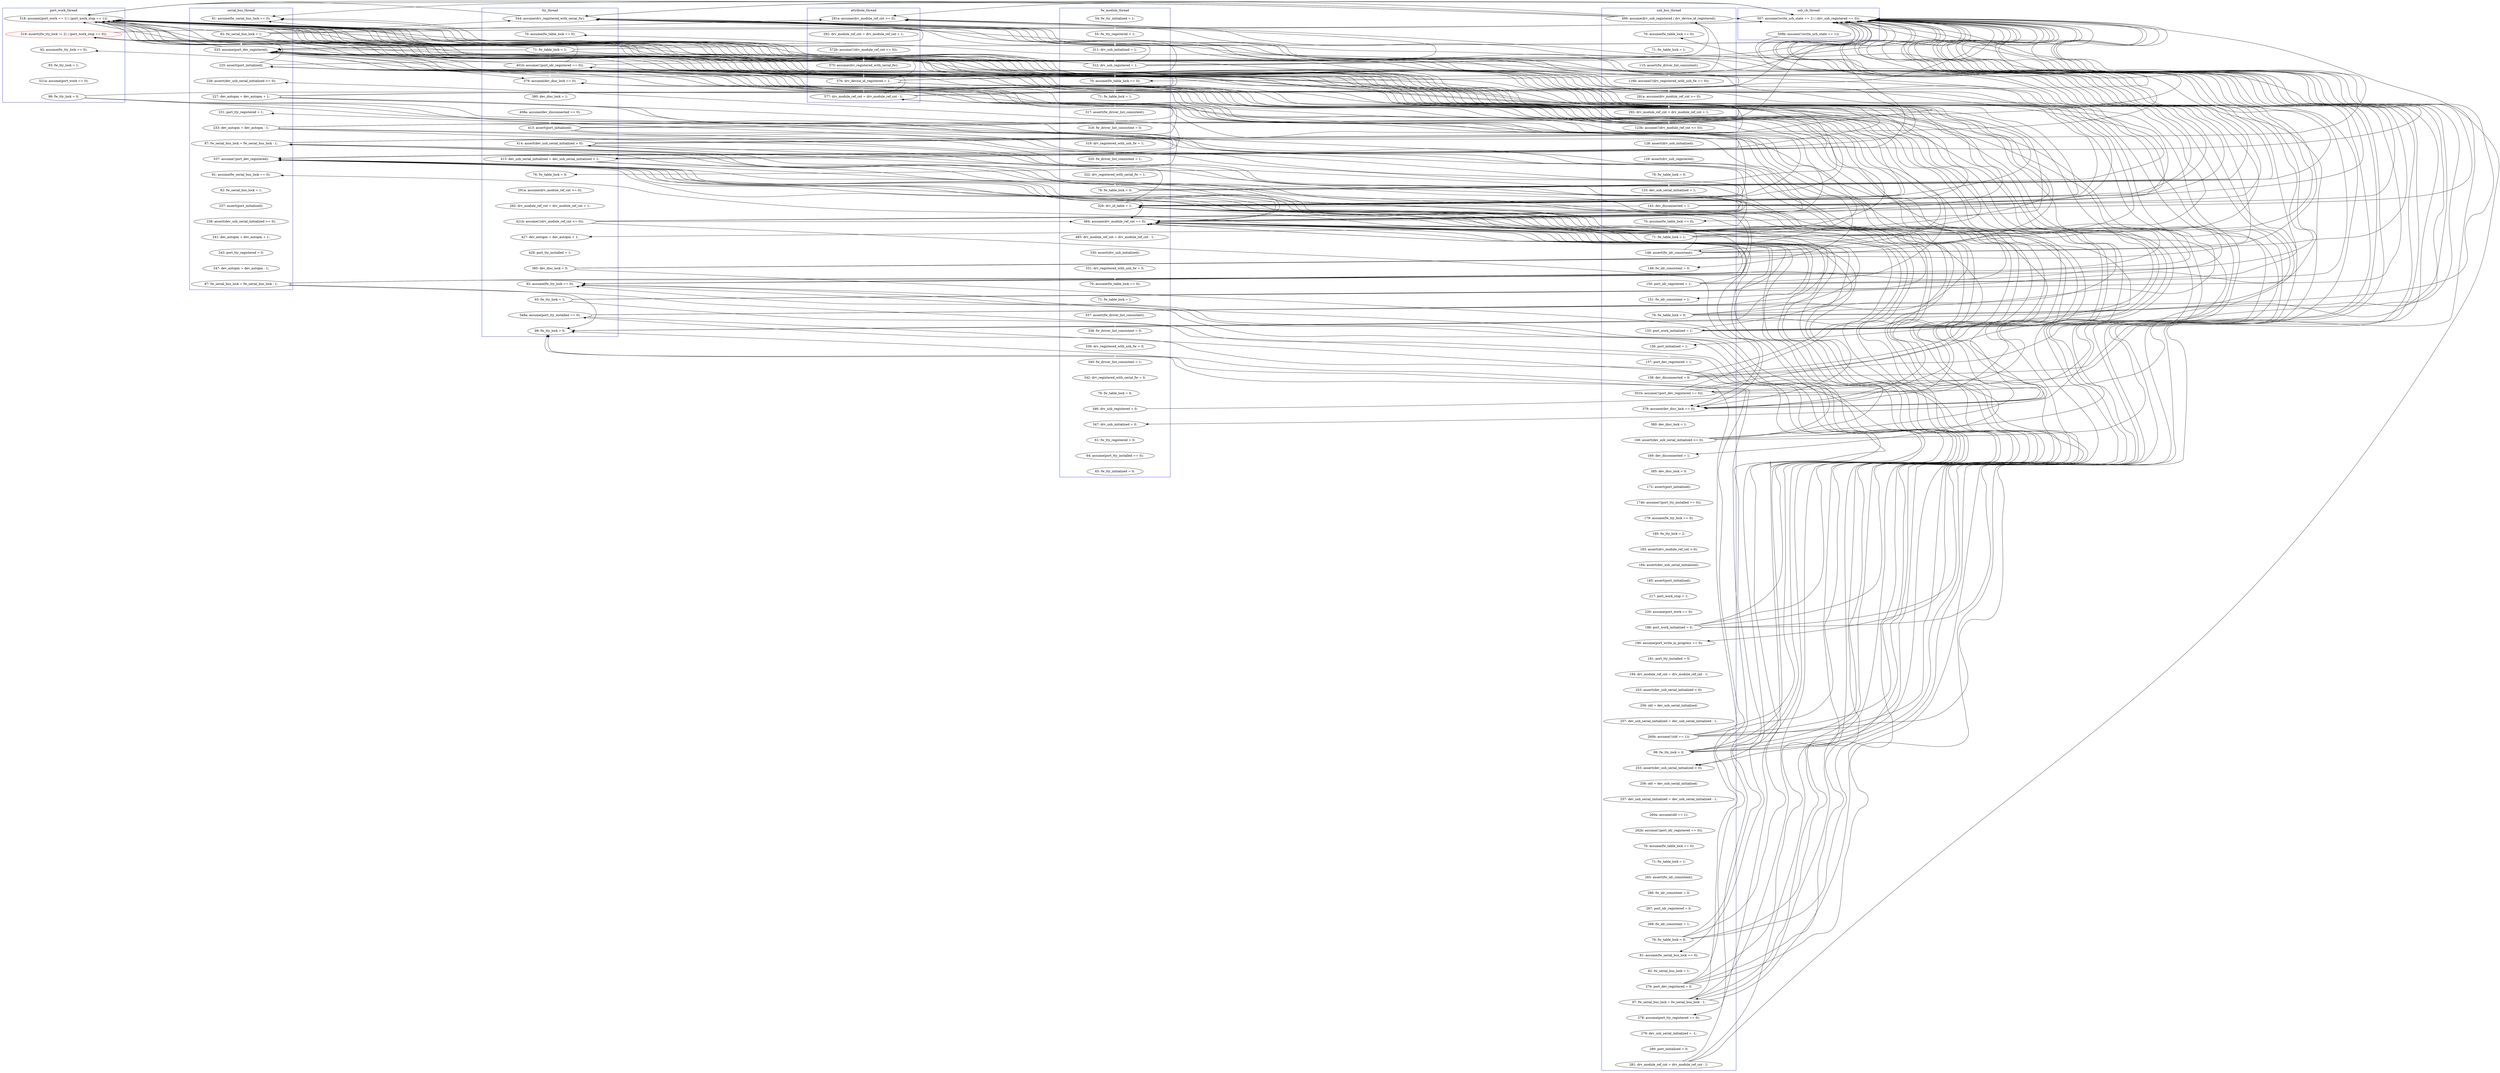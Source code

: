 digraph Counterexample {
	220 -> 329 [color = black, style = solid, constraint = false]
	320 -> 354 [color = black, style = solid, constraint = false]
	131 -> 132 [color = black, style = solid, constraint = false]
	304 -> 308 [color = white, style = solid]
	220 -> 232 [color = white, style = solid]
	105 -> 142 [color = black, style = solid, constraint = false]
	122 -> 132 [color = white, style = solid]
	194 -> 200 [color = black, style = solid, constraint = false]
	303 -> 304 [color = white, style = solid]
	164 -> 354 [color = black, style = solid, constraint = false]
	100 -> 122 [color = black, style = solid, constraint = false]
	167 -> 168 [color = white, style = solid]
	157 -> 164 [color = black, style = solid, constraint = false]
	165 -> 195 [color = black, style = solid, constraint = false]
	115 -> 117 [color = white, style = solid]
	115 -> 220 [color = black, style = solid, constraint = false]
	115 -> 142 [color = black, style = solid, constraint = false]
	354 -> 356 [color = white, style = solid]
	164 -> 165 [color = black, style = solid, constraint = false]
	242 -> 254 [color = black, style = solid, constraint = false]
	184 -> 195 [color = black, style = solid, constraint = false]
	333 -> 334 [color = white, style = solid]
	168 -> 171 [color = black, style = solid, constraint = false]
	61 -> 63 [color = black, style = solid, constraint = false]
	118 -> 121 [color = white, style = solid]
	208 -> 209 [color = white, style = solid]
	337 -> 338 [color = white, style = solid]
	138 -> 220 [color = black, style = solid, constraint = false]
	283 -> 354 [color = black, style = solid, constraint = false]
	137 -> 159 [color = black, style = solid, constraint = false]
	117 -> 220 [color = black, style = solid, constraint = false]
	200 -> 354 [color = black, style = solid, constraint = false]
	199 -> 220 [color = black, style = solid, constraint = false]
	301 -> 303 [color = black, style = solid, constraint = false]
	346 -> 347 [color = white, style = solid]
	255 -> 265 [color = black, style = solid, constraint = false]
	93 -> 159 [color = black, style = solid, constraint = false]
	116 -> 142 [color = black, style = solid, constraint = false]
	242 -> 329 [color = black, style = solid, constraint = false]
	141 -> 354 [color = black, style = solid, constraint = false]
	121 -> 142 [color = black, style = solid, constraint = false]
	350 -> 353 [color = white, style = solid]
	253 -> 265 [color = black, style = solid, constraint = false]
	194 -> 354 [color = black, style = solid, constraint = false]
	157 -> 195 [color = black, style = solid, constraint = false]
	301 -> 321 [color = white, style = solid]
	137 -> 138 [color = black, style = solid, constraint = false]
	52 -> 53 [color = white, style = solid]
	209 -> 210 [color = white, style = solid]
	93 -> 122 [color = black, style = solid, constraint = false]
	131 -> 159 [color = black, style = solid, constraint = false]
	184 -> 200 [color = white, style = solid]
	219 -> 297 [color = black, style = solid, constraint = false]
	177 -> 178 [color = white, style = solid]
	44 -> 109 [color = black, style = solid, constraint = false]
	133 -> 354 [color = black, style = solid, constraint = false]
	301 -> 328 [color = black, style = solid, constraint = false]
	51 -> 52 [color = white, style = solid]
	115 -> 116 [color = black, style = solid, constraint = false]
	212 -> 213 [color = white, style = solid]
	105 -> 220 [color = black, style = solid, constraint = false]
	353 -> 354 [color = black, style = solid, constraint = false]
	121 -> 159 [color = black, style = solid, constraint = false]
	277 -> 278 [color = white, style = solid]
	140 -> 141 [color = white, style = solid]
	131 -> 354 [color = black, style = solid, constraint = false]
	220 -> 354 [color = black, style = solid, constraint = false]
	292 -> 293 [color = white, style = solid]
	246 -> 247 [color = white, style = solid]
	115 -> 159 [color = black, style = solid, constraint = false]
	93 -> 104 [color = white, style = solid]
	115 -> 122 [color = black, style = solid, constraint = false]
	139 -> 140 [color = white, style = solid]
	61 -> 99 [color = black, style = solid, constraint = false]
	223 -> 227 [color = white, style = solid]
	138 -> 142 [color = black, style = solid, constraint = false]
	142 -> 146 [color = black, style = solid, constraint = false]
	200 -> 220 [color = black, style = solid, constraint = false]
	66 -> 68 [color = white, style = solid]
	168 -> 220 [color = black, style = solid, constraint = false]
	293 -> 296 [color = white, style = solid]
	184 -> 220 [color = black, style = solid, constraint = false]
	142 -> 149 [color = black, style = solid, constraint = false]
	322 -> 323 [color = white, style = solid]
	141 -> 149 [color = black, style = solid, constraint = false]
	47 -> 354 [color = black, style = solid, constraint = false]
	232 -> 242 [color = black, style = solid, constraint = false]
	194 -> 195 [color = black, style = solid, constraint = false]
	116 -> 122 [color = black, style = solid, constraint = false]
	283 -> 297 [color = black, style = solid, constraint = false]
	280 -> 283 [color = white, style = solid]
	182 -> 195 [color = black, style = solid, constraint = false]
	296 -> 354 [color = black, style = solid, constraint = false]
	219 -> 221 [color = white, style = solid]
	242 -> 246 [color = black, style = solid, constraint = false]
	329 -> 330 [color = white, style = solid]
	159 -> 354 [color = black, style = solid, constraint = false]
	63 -> 64 [color = white, style = solid]
	297 -> 328 [color = black, style = solid, constraint = false]
	201 -> 204 [color = white, style = solid]
	38 -> 42 [color = white, style = solid]
	114 -> 115 [color = white, style = solid]
	184 -> 329 [color = black, style = solid, constraint = false]
	81 -> 83 [color = white, style = solid]
	195 -> 196 [color = white, style = solid]
	330 -> 333 [color = white, style = solid]
	159 -> 195 [color = black, style = solid, constraint = false]
	199 -> 201 [color = white, style = solid]
	255 -> 354 [color = black, style = solid, constraint = false]
	231 -> 297 [color = black, style = solid, constraint = false]
	138 -> 159 [color = black, style = solid, constraint = false]
	266 -> 267 [color = white, style = solid]
	184 -> 189 [color = black, style = solid, constraint = false]
	142 -> 220 [color = black, style = solid, constraint = false]
	321 -> 322 [color = white, style = solid]
	168 -> 329 [color = black, style = solid, constraint = false]
	291 -> 354 [color = black, style = solid, constraint = false]
	122 -> 354 [color = black, style = solid, constraint = false]
	310 -> 311 [color = white, style = solid]
	217 -> 219 [color = white, style = solid]
	200 -> 297 [color = white, style = solid]
	255 -> 291 [color = white, style = solid]
	121 -> 220 [color = black, style = solid, constraint = false]
	137 -> 354 [color = black, style = solid, constraint = false]
	160 -> 164 [color = black, style = solid, constraint = false]
	146 -> 220 [color = black, style = solid, constraint = false]
	255 -> 329 [color = black, style = solid, constraint = false]
	353 -> 359 [color = white, style = solid]
	150 -> 156 [color = white, style = solid]
	132 -> 133 [color = white, style = solid]
	242 -> 354 [color = black, style = solid, constraint = false]
	141 -> 146 [color = white, style = solid]
	194 -> 220 [color = black, style = solid, constraint = false]
	242 -> 265 [color = white, style = solid]
	68 -> 72 [color = white, style = solid]
	316 -> 320 [color = white, style = solid]
	220 -> 254 [color = black, style = solid, constraint = false]
	328 -> 329 [color = black, style = solid, constraint = false]
	157 -> 160 [color = white, style = solid]
	117 -> 354 [color = black, style = solid, constraint = false]
	182 -> 329 [color = black, style = solid, constraint = false]
	121 -> 122 [color = black, style = solid, constraint = false]
	164 -> 329 [color = black, style = solid, constraint = false]
	189 -> 190 [color = white, style = solid]
	138 -> 149 [color = white, style = solid]
	297 -> 301 [color = black, style = solid, constraint = false]
	311 -> 316 [color = white, style = solid]
	110 -> 113 [color = white, style = solid]
	78 -> 81 [color = white, style = solid]
	105 -> 354 [color = black, style = solid, constraint = false]
	365 -> 367 [color = white, style = solid]
	283 -> 329 [color = black, style = solid, constraint = false]
	117 -> 122 [color = black, style = solid, constraint = false]
	105 -> 116 [color = white, style = solid]
	190 -> 194 [color = white, style = solid]
	146 -> 149 [color = black, style = solid, constraint = false]
	213 -> 216 [color = white, style = solid]
	183 -> 184 [color = white, style = solid]
	200 -> 329 [color = black, style = solid, constraint = false]
	210 -> 211 [color = white, style = solid]
	320 -> 329 [color = black, style = solid, constraint = false]
	165 -> 167 [color = black, style = solid, constraint = false]
	99 -> 100 [color = white, style = solid]
	297 -> 354 [color = black, style = solid, constraint = false]
	122 -> 123 [color = black, style = solid, constraint = false]
	296 -> 297 [color = black, style = solid, constraint = false]
	199 -> 200 [color = black, style = solid, constraint = false]
	157 -> 159 [color = black, style = solid, constraint = false]
	133 -> 137 [color = black, style = solid, constraint = false]
	76 -> 77 [color = white, style = solid]
	159 -> 164 [color = black, style = solid, constraint = false]
	231 -> 242 [color = white, style = solid]
	53 -> 55 [color = white, style = solid]
	141 -> 142 [color = black, style = solid, constraint = false]
	133 -> 220 [color = black, style = solid, constraint = false]
	345 -> 346 [color = white, style = solid]
	265 -> 266 [color = white, style = solid]
	194 -> 254 [color = white, style = solid]
	228 -> 229 [color = white, style = solid]
	165 -> 171 [color = white, style = solid]
	301 -> 354 [color = black, style = solid, constraint = false]
	216 -> 217 [color = white, style = solid]
	61 -> 159 [color = white, style = solid]
	165 -> 220 [color = black, style = solid, constraint = false]
	47 -> 220 [color = black, style = solid, constraint = false]
	269 -> 271 [color = white, style = solid]
	309 -> 310 [color = white, style = solid]
	222 -> 223 [color = white, style = solid]
	220 -> 221 [color = black, style = solid, constraint = false]
	142 -> 164 [color = white, style = solid]
	160 -> 354 [color = black, style = solid, constraint = false]
	100 -> 220 [color = black, style = solid, constraint = false]
	283 -> 291 [color = black, style = solid, constraint = false]
	138 -> 139 [color = black, style = solid, constraint = false]
	44 -> 48 [color = white, style = solid]
	117 -> 142 [color = black, style = solid, constraint = false]
	296 -> 329 [color = black, style = solid, constraint = false]
	113 -> 114 [color = white, style = solid]
	327 -> 354 [color = black, style = solid, constraint = false]
	137 -> 139 [color = white, style = solid]
	291 -> 329 [color = black, style = solid, constraint = false]
	100 -> 104 [color = black, style = solid, constraint = false]
	61 -> 220 [color = black, style = solid, constraint = false]
	164 -> 220 [color = black, style = solid, constraint = false]
	116 -> 117 [color = black, style = solid, constraint = false]
	274 -> 275 [color = white, style = solid]
	72 -> 73 [color = white, style = solid]
	291 -> 297 [color = black, style = solid, constraint = false]
	61 -> 109 [color = black, style = solid, constraint = false]
	146 -> 159 [color = black, style = solid, constraint = false]
	320 -> 328 [color = black, style = solid, constraint = false]
	49 -> 51 [color = white, style = solid]
	327 -> 328 [color = black, style = solid, constraint = false]
	267 -> 269 [color = white, style = solid]
	164 -> 195 [color = black, style = solid, constraint = false]
	73 -> 76 [color = white, style = solid]
	117 -> 159 [color = black, style = solid, constraint = false]
	93 -> 109 [color = black, style = solid, constraint = false]
	250 -> 253 [color = white, style = solid]
	219 -> 220 [color = black, style = solid, constraint = false]
	171 -> 177 [color = white, style = solid]
	232 -> 254 [color = black, style = solid, constraint = false]
	168 -> 195 [color = black, style = solid, constraint = false]
	159 -> 329 [color = white, style = solid]
	133 -> 142 [color = black, style = solid, constraint = false]
	93 -> 354 [color = black, style = solid, constraint = false]
	168 -> 183 [color = white, style = solid]
	296 -> 328 [color = black, style = solid, constraint = false]
	157 -> 220 [color = black, style = solid, constraint = false]
	254 -> 255 [color = white, style = solid]
	308 -> 309 [color = white, style = solid]
	142 -> 354 [color = black, style = solid, constraint = false]
	199 -> 254 [color = black, style = solid, constraint = false]
	253 -> 254 [color = black, style = solid, constraint = false]
	231 -> 254 [color = black, style = solid, constraint = false]
	232 -> 297 [color = black, style = solid, constraint = false]
	196 -> 199 [color = white, style = solid]
	121 -> 123 [color = white, style = solid]
	55 -> 57 [color = white, style = solid]
	211 -> 212 [color = white, style = solid]
	122 -> 142 [color = black, style = solid, constraint = false]
	121 -> 354 [color = black, style = solid, constraint = false]
	297 -> 329 [color = black, style = solid, constraint = false]
	291 -> 328 [color = white, style = solid]
	100 -> 109 [color = black, style = solid, constraint = false]
	47 -> 63 [color = white, style = solid]
	149 -> 150 [color = white, style = solid]
	160 -> 195 [color = black, style = solid, constraint = false]
	184 -> 354 [color = black, style = solid, constraint = false]
	164 -> 167 [color = white, style = solid]
	123 -> 131 [color = white, style = solid]
	93 -> 99 [color = black, style = solid, constraint = false]
	182 -> 189 [color = white, style = solid]
	356 -> 359 [color = black, style = solid, constraint = false]
	64 -> 66 [color = white, style = solid]
	367 -> 368 [color = white, style = solid]
	48 -> 49 [color = white, style = solid]
	199 -> 329 [color = black, style = solid, constraint = false]
	242 -> 297 [color = black, style = solid, constraint = false]
	109 -> 110 [color = white, style = solid]
	133 -> 159 [color = black, style = solid, constraint = false]
	117 -> 118 [color = black, style = solid, constraint = false]
	204 -> 206 [color = white, style = solid]
	334 -> 337 [color = white, style = solid]
	116 -> 354 [color = black, style = solid, constraint = false]
	133 -> 138 [color = white, style = solid]
	219 -> 329 [color = black, style = solid, constraint = false]
	47 -> 109 [color = black, style = solid, constraint = false]
	296 -> 301 [color = white, style = solid]
	104 -> 105 [color = white, style = solid]
	44 -> 122 [color = black, style = solid, constraint = false]
	168 -> 354 [color = black, style = solid, constraint = false]
	131 -> 142 [color = black, style = solid, constraint = false]
	283 -> 292 [color = white, style = solid]
	194 -> 329 [color = black, style = solid, constraint = false]
	142 -> 159 [color = black, style = solid, constraint = false]
	206 -> 208 [color = white, style = solid]
	219 -> 354 [color = black, style = solid, constraint = false]
	291 -> 292 [color = black, style = solid, constraint = false]
	61 -> 122 [color = black, style = solid, constraint = false]
	137 -> 220 [color = black, style = solid, constraint = false]
	105 -> 122 [color = black, style = solid, constraint = false]
	344 -> 345 [color = white, style = solid]
	131 -> 220 [color = black, style = solid, constraint = false]
	271 -> 274 [color = white, style = solid]
	231 -> 232 [color = black, style = solid, constraint = false]
	146 -> 195 [color = white, style = solid]
	37 -> 38 [color = white, style = solid]
	138 -> 354 [color = black, style = solid, constraint = false]
	200 -> 254 [color = black, style = solid, constraint = false]
	122 -> 220 [color = black, style = solid, constraint = false]
	146 -> 354 [color = black, style = solid, constraint = false]
	165 -> 329 [color = black, style = solid, constraint = false]
	328 -> 354 [color = black, style = solid, constraint = false]
	278 -> 279 [color = white, style = solid]
	247 -> 250 [color = white, style = solid]
	83 -> 93 [color = white, style = solid]
	253 -> 329 [color = black, style = solid, constraint = false]
	323 -> 327 [color = white, style = solid]
	160 -> 329 [color = black, style = solid, constraint = false]
	253 -> 354 [color = black, style = solid, constraint = false]
	255 -> 297 [color = black, style = solid, constraint = false]
	93 -> 220 [color = black, style = solid, constraint = false]
	61 -> 354 [color = black, style = solid, constraint = false]
	231 -> 329 [color = black, style = solid, constraint = false]
	275 -> 277 [color = white, style = solid]
	220 -> 297 [color = black, style = solid, constraint = false]
	159 -> 220 [color = black, style = solid, constraint = false]
	232 -> 246 [color = white, style = solid]
	200 -> 201 [color = black, style = solid, constraint = false]
	338 -> 342 [color = white, style = solid]
	229 -> 231 [color = white, style = solid]
	199 -> 354 [color = black, style = solid, constraint = false]
	100 -> 159 [color = black, style = solid, constraint = false]
	44 -> 220 [color = black, style = solid, constraint = false]
	115 -> 354 [color = black, style = solid, constraint = false]
	44 -> 99 [color = black, style = solid, constraint = false]
	157 -> 354 [color = black, style = solid, constraint = false]
	137 -> 142 [color = black, style = solid, constraint = false]
	146 -> 164 [color = black, style = solid, constraint = false]
	156 -> 157 [color = white, style = solid]
	301 -> 329 [color = black, style = solid, constraint = false]
	279 -> 280 [color = white, style = solid]
	116 -> 118 [color = white, style = solid]
	44 -> 47 [color = black, style = solid, constraint = false]
	297 -> 303 [color = white, style = solid]
	182 -> 354 [color = black, style = solid, constraint = false]
	100 -> 354 [color = black, style = solid, constraint = false]
	141 -> 220 [color = black, style = solid, constraint = false]
	165 -> 354 [color = black, style = solid, constraint = false]
	219 -> 254 [color = black, style = solid, constraint = false]
	100 -> 142 [color = white, style = solid]
	105 -> 159 [color = black, style = solid, constraint = false]
	182 -> 220 [color = black, style = solid, constraint = false]
	116 -> 159 [color = black, style = solid, constraint = false]
	44 -> 354 [color = black, style = solid, constraint = false]
	160 -> 165 [color = white, style = solid]
	141 -> 159 [color = black, style = solid, constraint = false]
	182 -> 183 [color = black, style = solid, constraint = false]
	232 -> 329 [color = black, style = solid, constraint = false]
	178 -> 182 [color = white, style = solid]
	42 -> 44 [color = white, style = solid]
	116 -> 220 [color = black, style = solid, constraint = false]
	320 -> 321 [color = black, style = solid, constraint = false]
	359 -> 365 [color = white, style = solid]
	342 -> 344 [color = white, style = solid]
	122 -> 159 [color = black, style = solid, constraint = false]
	327 -> 329 [color = black, style = solid, constraint = false]
	47 -> 99 [color = black, style = solid, constraint = false]
	57 -> 61 [color = white, style = solid]
	159 -> 160 [color = black, style = solid, constraint = false]
	47 -> 122 [color = black, style = solid, constraint = false]
	221 -> 222 [color = white, style = solid]
	131 -> 137 [color = white, style = solid]
	160 -> 220 [color = black, style = solid, constraint = false]
	77 -> 78 [color = white, style = solid]
	232 -> 354 [color = black, style = solid, constraint = false]
	47 -> 48 [color = black, style = solid, constraint = false]
	231 -> 354 [color = black, style = solid, constraint = false]
	227 -> 228 [color = white, style = solid]
	347 -> 350 [color = white, style = solid]
	105 -> 109 [color = black, style = solid, constraint = false]
	253 -> 297 [color = black, style = solid, constraint = false]
	subgraph cluster5 {
		label = attribute_thread
		color = blue
		109  [label = "291a: assume(drv_module_ref_cnt >= 0);"]
		114  [label = "575: assume(drv_registered_with_serial_fw);"]
		115  [label = "576: drv_device_id_registered = 1;"]
		113  [label = "572b: assume(!(drv_module_ref_cnt <= 0));"]
		110  [label = "292: drv_module_ref_cnt = drv_module_ref_cnt + 1;"]
		117  [label = "577: drv_module_ref_cnt = drv_module_ref_cnt - 1;"]
	}
	subgraph cluster6 {
		label = usb_cb_thread
		color = blue
		356  [label = "508b: assume(!(write_urb_state == 1));"]
		354  [label = "507: assume((write_urb_state == 1) | (drv_usb_registered == 0));"]
	}
	subgraph cluster7 {
		label = port_work_thread
		color = blue
		220  [label = "518: assume((port_work == 1) | (port_work_stop == 1));"]
		253  [label = "98: fw_tty_lock = 0;"]
		250  [label = "521a: assume(port_work == 0);"]
		247  [label = "93: fw_tty_lock = 1;"]
		232  [label = "519: assert((fw_tty_lock != 2) | (port_work_stop == 0));", color = red]
		246  [label = "92: assume(fw_tty_lock == 0);"]
	}
	subgraph cluster3 {
		label = serial_bus_thread
		color = blue
		167  [label = "226: assert(dev_usb_serial_initialized >= 0);"]
		142  [label = "533: assume(port_dev_registered);"]
		164  [label = "225: assert(port_initialized);"]
		304  [label = "82: fw_serial_bus_lock = 1;"]
		310  [label = "241: dev_autopm = dev_autopm + 1;"]
		320  [label = "87: fw_serial_bus_lock = fw_serial_bus_lock - 1;"]
		316  [label = "247: dev_autopm = dev_autopm - 1;"]
		303  [label = "81: assume(fw_serial_bus_lock == 0);"]
		297  [label = "537: assume(!port_dev_registered);"]
		99  [label = "81: assume(fw_serial_bus_lock == 0);"]
		309  [label = "238: assert(dev_usb_serial_initialized >= 0);"]
		168  [label = "227: dev_autopm = dev_autopm + 1;"]
		311  [label = "243: port_tty_registered = 0;"]
		308  [label = "237: assert(port_initialized);"]
		183  [label = "231: port_tty_registered = 1;"]
		184  [label = "233: dev_autopm = dev_autopm - 1;"]
		200  [label = "87: fw_serial_bus_lock = fw_serial_bus_lock - 1;"]
		100  [label = "82: fw_serial_bus_lock = 1;"]
	}
	subgraph cluster4 {
		label = tty_thread
		color = blue
		171  [label = "76: fw_table_lock = 0;"]
		138  [label = "401b: assume(!(port_idr_registered == 0));"]
		254  [label = "92: assume(fw_tty_lock == 0);"]
		156  [label = "408a: assume(dev_disconnected == 0);"]
		150  [label = "380: dev_disc_lock = 1;"]
		160  [label = "414: assert(dev_usb_serial_initialized > 0);"]
		255  [label = "93: fw_tty_lock = 1;"]
		328  [label = "98: fw_tty_lock = 0;"]
		194  [label = "385: dev_disc_lock = 0;"]
		189  [label = "427: dev_autopm = dev_autopm + 1;"]
		178  [label = "292: drv_module_ref_cnt = drv_module_ref_cnt + 1;"]
		133  [label = "71: fw_table_lock = 1;"]
		122  [label = "544: assume(drv_registered_with_serial_fw);"]
		132  [label = "70: assume(fw_table_lock == 0);"]
		182  [label = "421b: assume(!(drv_module_ref_cnt <= 0));"]
		177  [label = "291a: assume(drv_module_ref_cnt >= 0);"]
		157  [label = "413: assert(port_initialized);"]
		165  [label = "415: dev_usb_serial_initialized = dev_usb_serial_initialized + 1;"]
		149  [label = "379: assume(dev_disc_lock == 0);"]
		190  [label = "428: port_tty_installed = 1;"]
		291  [label = "548a: assume(port_tty_installed == 0);"]
	}
	subgraph cluster1 {
		label = fw_module_thread
		color = blue
		338  [label = "71: fw_table_lock = 1;"]
		55  [label = "320: fw_driver_list_consistent = 1;"]
		49  [label = "71: fw_table_lock = 1;"]
		346  [label = "340: fw_driver_list_consistent = 1;"]
		37  [label = "54: fw_tty_initialized = 1;"]
		342  [label = "337: assert(fw_driver_list_consistent);"]
		159  [label = "326: drv_id_table = 1;"]
		350  [label = "76: fw_table_lock = 0;"]
		52  [label = "318: fw_driver_list_consistent = 0;"]
		365  [label = "61: fw_tty_registered = 0;"]
		57  [label = "322: drv_registered_with_serial_fw = 1;"]
		51  [label = "317: assert(fw_driver_list_consistent);"]
		334  [label = "331: drv_registered_with_usb_fw = 0;"]
		333  [label = "330: assert(drv_usb_initialized);"]
		353  [label = "346: drv_usb_registered = 0;"]
		38  [label = "55: fw_tty_registered = 1;"]
		48  [label = "70: assume(fw_table_lock == 0);"]
		329  [label = "484: assume(drv_module_ref_cnt == 0);"]
		359  [label = "347: drv_usb_initialized = 0;"]
		345  [label = "339: drv_registered_with_usb_fw = 0;"]
		61  [label = "76: fw_table_lock = 0;"]
		42  [label = "311: drv_usb_initialized = 1;"]
		44  [label = "312: drv_usb_registered = 1;"]
		337  [label = "70: assume(fw_table_lock == 0);"]
		53  [label = "319: drv_registered_with_usb_fw = 1;"]
		367  [label = "64: assume(port_tty_installed == 0);"]
		368  [label = "65: fw_tty_initialized = 0;"]
		330  [label = "485: drv_module_ref_cnt = drv_module_ref_cnt - 1;"]
		347  [label = "342: drv_registered_with_serial_fw = 0;"]
		344  [label = "338: fw_driver_list_consistent = 0;"]
	}
	subgraph cluster2 {
		label = usb_bus_thread
		color = blue
		213  [label = "185: assert(port_initialized);"]
		121  [label = "150: port_idr_registered = 1;"]
		81  [label = "76: fw_table_lock = 0;"]
		199  [label = "168: assert(dev_usb_serial_initialized >= 0);"]
		83  [label = "133: dev_usb_serial_initialized = 1;"]
		204  [label = "385: dev_disc_lock = 0;"]
		219  [label = "188: port_work_initialized = 0;"]
		221  [label = "190: assume(port_write_in_progress == 0);"]
		211  [label = "183: assert(drv_module_ref_cnt > 0);"]
		210  [label = "180: fw_tty_lock = 2;"]
		323  [label = "280: port_initialized = 0;"]
		104  [label = "70: assume(fw_table_lock == 0);"]
		267  [label = "257: dev_usb_serial_initialized = dev_usb_serial_initialized - 1;"]
		216  [label = "217: port_work_stop = 1;"]
		322  [label = "279: dev_usb_serial_initialized = -1;"]
		105  [label = "71: fw_table_lock = 1;"]
		208  [label = "174b: assume(!(port_tty_installed == 0));"]
		72  [label = "291a: assume(drv_module_ref_cnt >= 0);"]
		118  [label = "149: fw_idr_consistent = 0;"]
		66  [label = "115: assert(fw_driver_list_consistent);"]
		77  [label = "128: assert(drv_usb_initialized);"]
		321  [label = "278: assume(port_tty_registered == 0);"]
		301  [label = "87: fw_serial_bus_lock = fw_serial_bus_lock - 1;"]
		242  [label = "98: fw_tty_lock = 0;"]
		76  [label = "123b: assume(!(drv_module_ref_cnt <= 0));"]
		265  [label = "253: assert(dev_usb_serial_initialized > 0);"]
		279  [label = "267: port_idr_registered = 0;"]
		296  [label = "276: port_dev_registered = 0;"]
		277  [label = "265: assert(fw_idr_consistent);"]
		222  [label = "191: port_tty_installed = 0;"]
		73  [label = "292: drv_module_ref_cnt = drv_module_ref_cnt + 1;"]
		64  [label = "71: fw_table_lock = 1;"]
		93  [label = "143: dev_disconnected = 1;"]
		201  [label = "169: dev_disconnected = 1;"]
		139  [label = "156: port_initialized = 1;"]
		227  [label = "253: assert(dev_usb_serial_initialized > 0);"]
		327  [label = "281: drv_module_ref_cnt = drv_module_ref_cnt - 1;"]
		47  [label = "496: assume(drv_usb_registered | drv_device_id_registered);"]
		266  [label = "256: old = dev_usb_serial_initialized;"]
		141  [label = "158: dev_disconnected = 0;"]
		131  [label = "76: fw_table_lock = 0;"]
		229  [label = "257: dev_usb_serial_initialized = dev_usb_serial_initialized - 1;"]
		231  [label = "260b: assume(!(old == 1));"]
		146  [label = "501b: assume(!(port_dev_registered == 0));"]
		78  [label = "129: assert(drv_usb_registered);"]
		293  [label = "82: fw_serial_bus_lock = 1;"]
		274  [label = "70: assume(fw_table_lock == 0);"]
		283  [label = "76: fw_table_lock = 0;"]
		206  [label = "172: assert(port_initialized);"]
		123  [label = "151: fw_idr_consistent = 1;"]
		269  [label = "260a: assume(old == 1);"]
		275  [label = "71: fw_table_lock = 1;"]
		209  [label = "179: assume(fw_tty_lock == 0);"]
		212  [label = "184: assert(dev_usb_serial_initialized);"]
		137  [label = "155: port_work_initialized = 1;"]
		228  [label = "256: old = dev_usb_serial_initialized;"]
		223  [label = "194: drv_module_ref_cnt = drv_module_ref_cnt - 1;"]
		292  [label = "81: assume(fw_serial_bus_lock == 0);"]
		68  [label = "116b: assume(!(drv_registered_with_usb_fw == 0));"]
		116  [label = "148: assert(fw_idr_consistent);"]
		140  [label = "157: port_dev_registered = 1;"]
		195  [label = "379: assume(dev_disc_lock == 0);"]
		63  [label = "70: assume(fw_table_lock == 0);"]
		196  [label = "380: dev_disc_lock = 1;"]
		217  [label = "220: assume(port_work == 0);"]
		271  [label = "262b: assume(!(port_idr_registered == 0));"]
		280  [label = "268: fw_idr_consistent = 1;"]
		278  [label = "266: fw_idr_consistent = 0;"]
	}
}